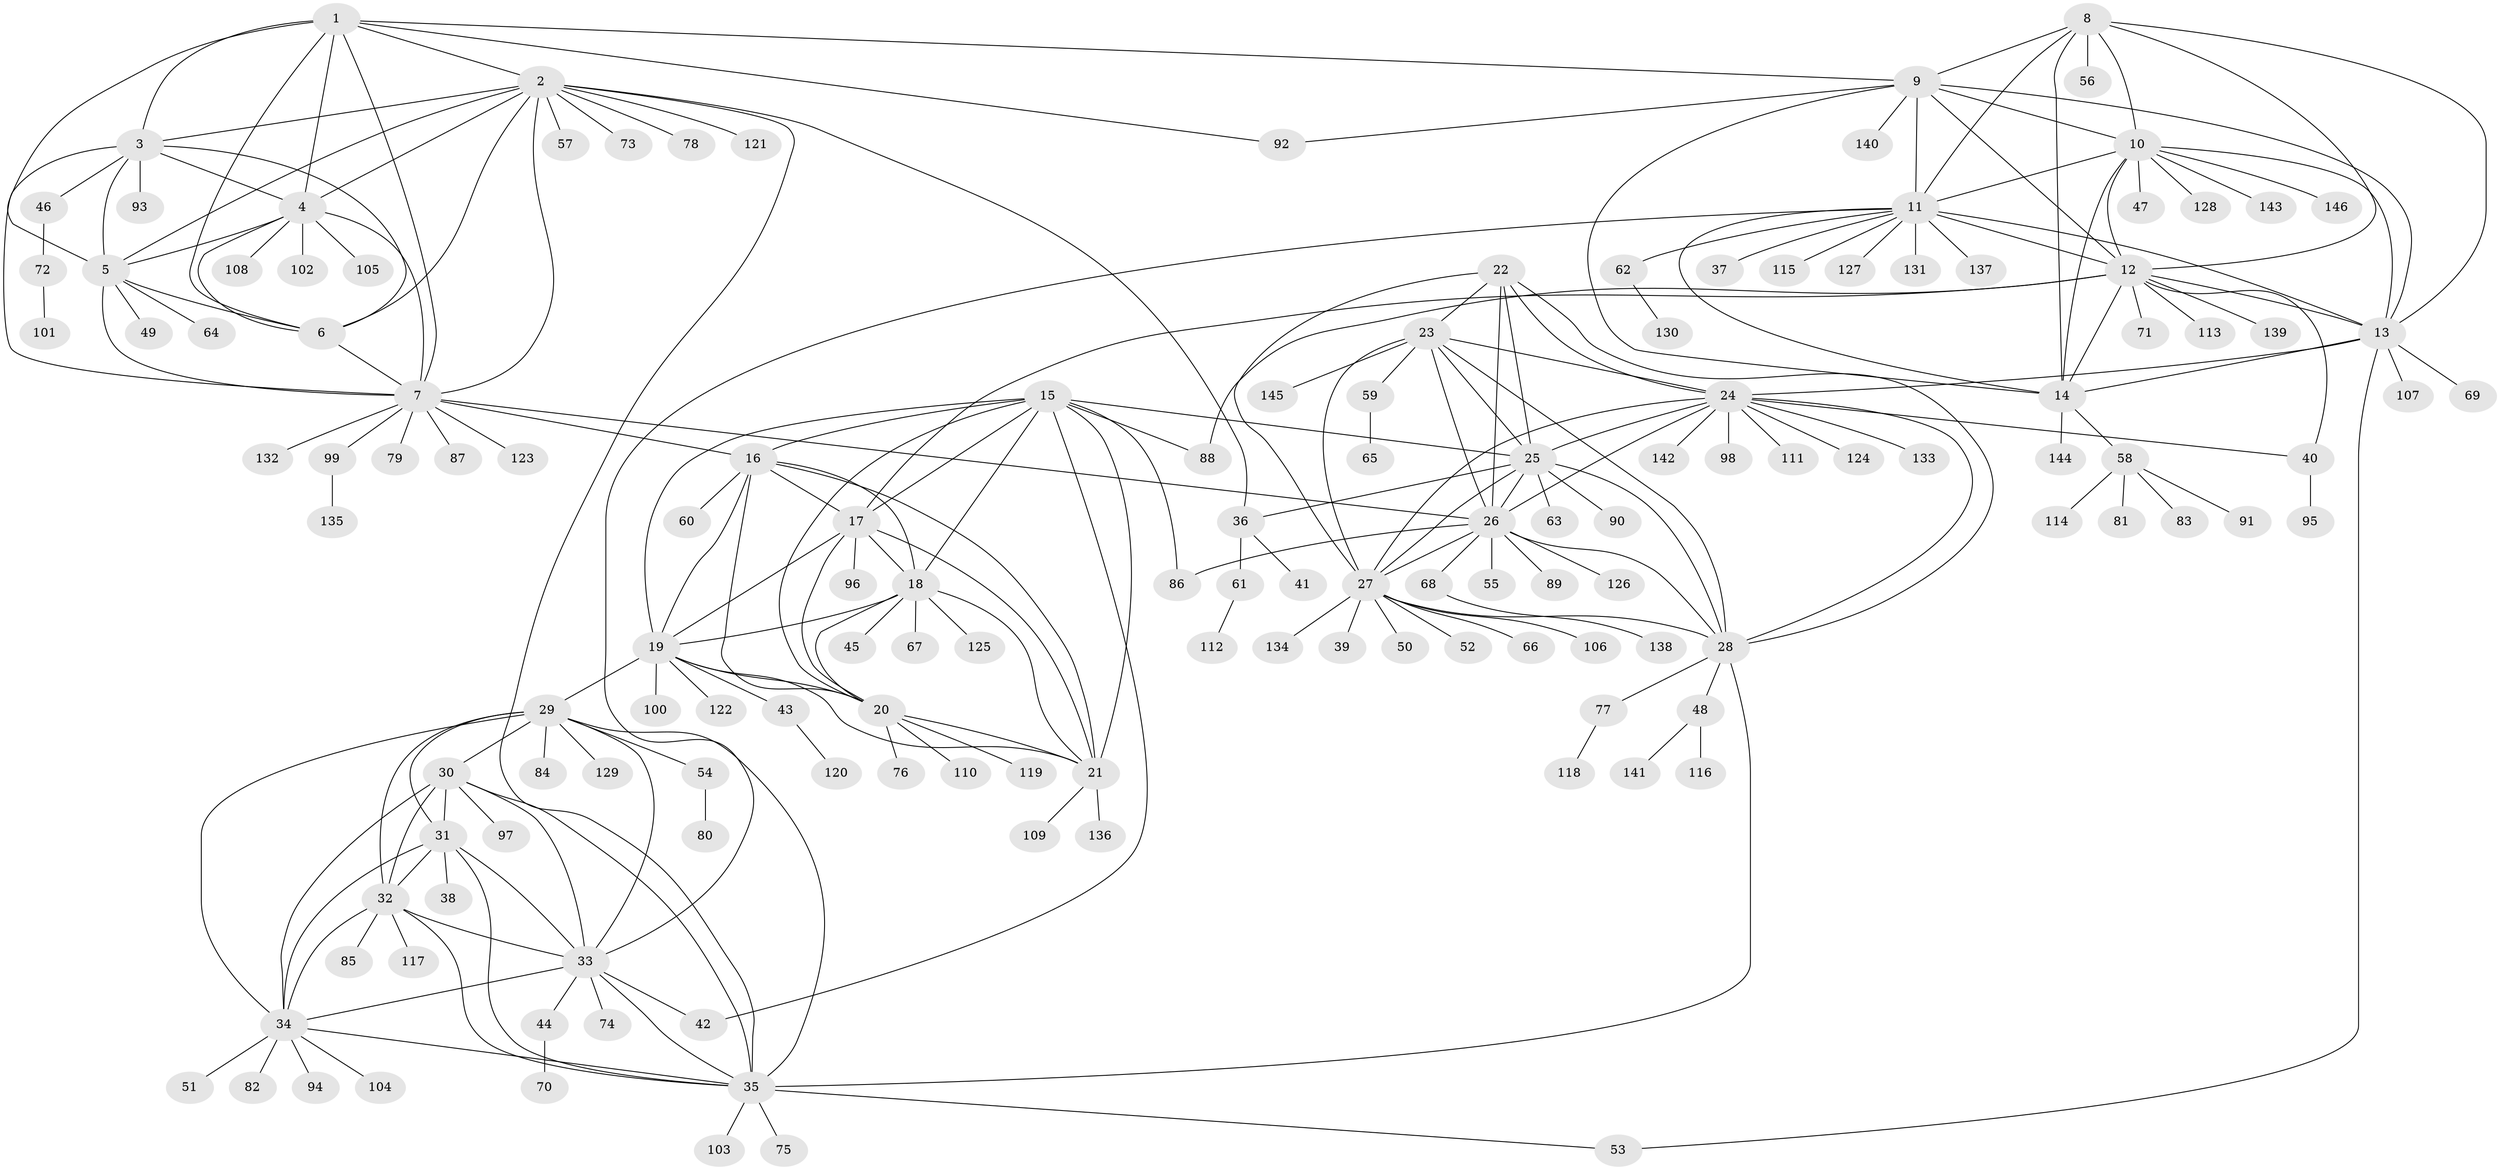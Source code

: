 // coarse degree distribution, {11: 0.0273972602739726, 1: 0.6712328767123288, 5: 0.0547945205479452, 2: 0.0547945205479452, 6: 0.0547945205479452, 3: 0.0136986301369863, 15: 0.0136986301369863, 4: 0.0273972602739726, 7: 0.0273972602739726, 9: 0.0136986301369863, 8: 0.0136986301369863, 10: 0.0273972602739726}
// Generated by graph-tools (version 1.1) at 2025/37/03/04/25 23:37:43]
// undirected, 146 vertices, 233 edges
graph export_dot {
  node [color=gray90,style=filled];
  1;
  2;
  3;
  4;
  5;
  6;
  7;
  8;
  9;
  10;
  11;
  12;
  13;
  14;
  15;
  16;
  17;
  18;
  19;
  20;
  21;
  22;
  23;
  24;
  25;
  26;
  27;
  28;
  29;
  30;
  31;
  32;
  33;
  34;
  35;
  36;
  37;
  38;
  39;
  40;
  41;
  42;
  43;
  44;
  45;
  46;
  47;
  48;
  49;
  50;
  51;
  52;
  53;
  54;
  55;
  56;
  57;
  58;
  59;
  60;
  61;
  62;
  63;
  64;
  65;
  66;
  67;
  68;
  69;
  70;
  71;
  72;
  73;
  74;
  75;
  76;
  77;
  78;
  79;
  80;
  81;
  82;
  83;
  84;
  85;
  86;
  87;
  88;
  89;
  90;
  91;
  92;
  93;
  94;
  95;
  96;
  97;
  98;
  99;
  100;
  101;
  102;
  103;
  104;
  105;
  106;
  107;
  108;
  109;
  110;
  111;
  112;
  113;
  114;
  115;
  116;
  117;
  118;
  119;
  120;
  121;
  122;
  123;
  124;
  125;
  126;
  127;
  128;
  129;
  130;
  131;
  132;
  133;
  134;
  135;
  136;
  137;
  138;
  139;
  140;
  141;
  142;
  143;
  144;
  145;
  146;
  1 -- 2;
  1 -- 3;
  1 -- 4;
  1 -- 5;
  1 -- 6;
  1 -- 7;
  1 -- 9;
  1 -- 92;
  2 -- 3;
  2 -- 4;
  2 -- 5;
  2 -- 6;
  2 -- 7;
  2 -- 35;
  2 -- 36;
  2 -- 57;
  2 -- 73;
  2 -- 78;
  2 -- 121;
  3 -- 4;
  3 -- 5;
  3 -- 6;
  3 -- 7;
  3 -- 46;
  3 -- 93;
  4 -- 5;
  4 -- 6;
  4 -- 7;
  4 -- 102;
  4 -- 105;
  4 -- 108;
  5 -- 6;
  5 -- 7;
  5 -- 49;
  5 -- 64;
  6 -- 7;
  7 -- 16;
  7 -- 26;
  7 -- 79;
  7 -- 87;
  7 -- 99;
  7 -- 123;
  7 -- 132;
  8 -- 9;
  8 -- 10;
  8 -- 11;
  8 -- 12;
  8 -- 13;
  8 -- 14;
  8 -- 56;
  9 -- 10;
  9 -- 11;
  9 -- 12;
  9 -- 13;
  9 -- 14;
  9 -- 92;
  9 -- 140;
  10 -- 11;
  10 -- 12;
  10 -- 13;
  10 -- 14;
  10 -- 47;
  10 -- 128;
  10 -- 143;
  10 -- 146;
  11 -- 12;
  11 -- 13;
  11 -- 14;
  11 -- 33;
  11 -- 37;
  11 -- 62;
  11 -- 115;
  11 -- 127;
  11 -- 131;
  11 -- 137;
  12 -- 13;
  12 -- 14;
  12 -- 17;
  12 -- 40;
  12 -- 71;
  12 -- 88;
  12 -- 113;
  12 -- 139;
  13 -- 14;
  13 -- 24;
  13 -- 53;
  13 -- 69;
  13 -- 107;
  14 -- 58;
  14 -- 144;
  15 -- 16;
  15 -- 17;
  15 -- 18;
  15 -- 19;
  15 -- 20;
  15 -- 21;
  15 -- 25;
  15 -- 42;
  15 -- 86;
  15 -- 88;
  16 -- 17;
  16 -- 18;
  16 -- 19;
  16 -- 20;
  16 -- 21;
  16 -- 60;
  17 -- 18;
  17 -- 19;
  17 -- 20;
  17 -- 21;
  17 -- 96;
  18 -- 19;
  18 -- 20;
  18 -- 21;
  18 -- 45;
  18 -- 67;
  18 -- 125;
  19 -- 20;
  19 -- 21;
  19 -- 29;
  19 -- 43;
  19 -- 100;
  19 -- 122;
  20 -- 21;
  20 -- 76;
  20 -- 110;
  20 -- 119;
  21 -- 109;
  21 -- 136;
  22 -- 23;
  22 -- 24;
  22 -- 25;
  22 -- 26;
  22 -- 27;
  22 -- 28;
  23 -- 24;
  23 -- 25;
  23 -- 26;
  23 -- 27;
  23 -- 28;
  23 -- 59;
  23 -- 145;
  24 -- 25;
  24 -- 26;
  24 -- 27;
  24 -- 28;
  24 -- 40;
  24 -- 98;
  24 -- 111;
  24 -- 124;
  24 -- 133;
  24 -- 142;
  25 -- 26;
  25 -- 27;
  25 -- 28;
  25 -- 36;
  25 -- 63;
  25 -- 90;
  26 -- 27;
  26 -- 28;
  26 -- 55;
  26 -- 68;
  26 -- 86;
  26 -- 89;
  26 -- 126;
  27 -- 28;
  27 -- 39;
  27 -- 50;
  27 -- 52;
  27 -- 66;
  27 -- 106;
  27 -- 134;
  28 -- 35;
  28 -- 48;
  28 -- 77;
  29 -- 30;
  29 -- 31;
  29 -- 32;
  29 -- 33;
  29 -- 34;
  29 -- 35;
  29 -- 54;
  29 -- 84;
  29 -- 129;
  30 -- 31;
  30 -- 32;
  30 -- 33;
  30 -- 34;
  30 -- 35;
  30 -- 97;
  31 -- 32;
  31 -- 33;
  31 -- 34;
  31 -- 35;
  31 -- 38;
  32 -- 33;
  32 -- 34;
  32 -- 35;
  32 -- 85;
  32 -- 117;
  33 -- 34;
  33 -- 35;
  33 -- 42;
  33 -- 44;
  33 -- 74;
  34 -- 35;
  34 -- 51;
  34 -- 82;
  34 -- 94;
  34 -- 104;
  35 -- 53;
  35 -- 75;
  35 -- 103;
  36 -- 41;
  36 -- 61;
  40 -- 95;
  43 -- 120;
  44 -- 70;
  46 -- 72;
  48 -- 116;
  48 -- 141;
  54 -- 80;
  58 -- 81;
  58 -- 83;
  58 -- 91;
  58 -- 114;
  59 -- 65;
  61 -- 112;
  62 -- 130;
  68 -- 138;
  72 -- 101;
  77 -- 118;
  99 -- 135;
}
